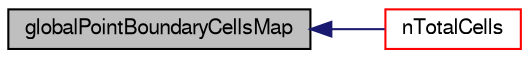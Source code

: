 digraph "globalPointBoundaryCellsMap"
{
  bgcolor="transparent";
  edge [fontname="FreeSans",fontsize="10",labelfontname="FreeSans",labelfontsize="10"];
  node [fontname="FreeSans",fontsize="10",shape=record];
  rankdir="LR";
  Node3483 [label="globalPointBoundaryCellsMap",height=0.2,width=0.4,color="black", fillcolor="grey75", style="filled", fontcolor="black"];
  Node3483 -> Node3484 [dir="back",color="midnightblue",fontsize="10",style="solid",fontname="FreeSans"];
  Node3484 [label="nTotalCells",height=0.2,width=0.4,color="red",URL="$a27334.html#af5f312e4d0bc5cbcc088e7c247d3a97a",tooltip="Return total number of cells in decomposed mesh. "];
}
